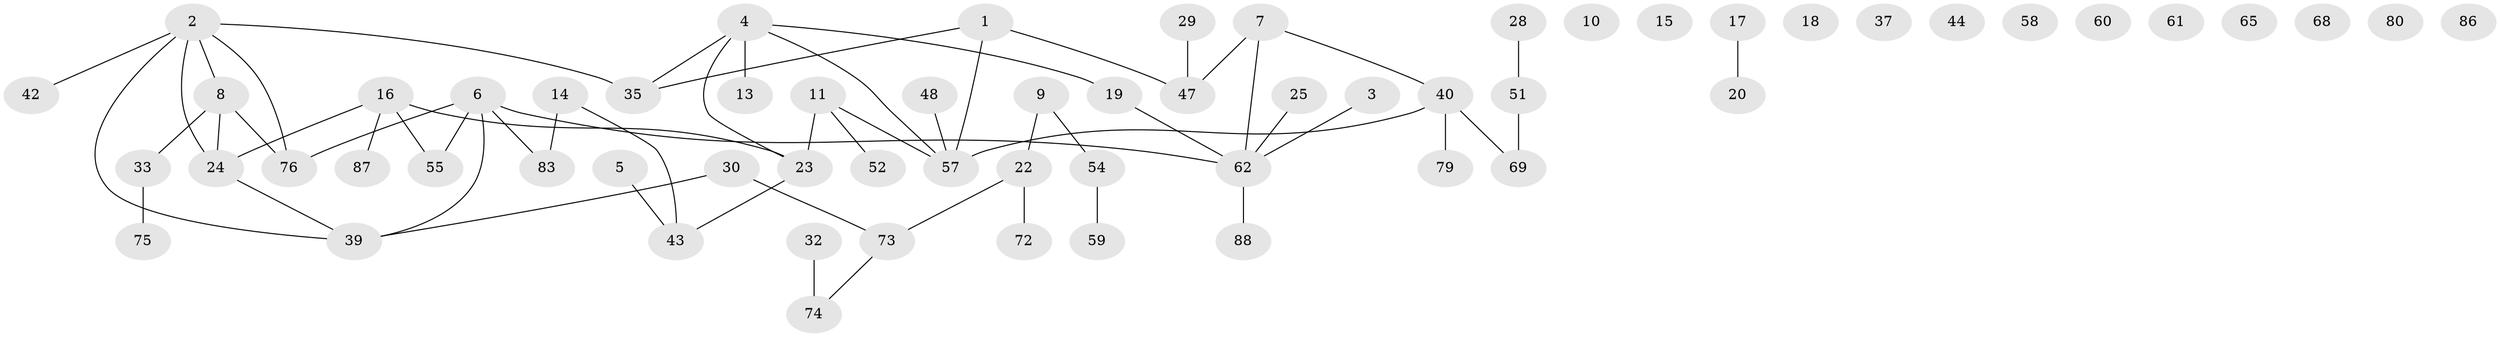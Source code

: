 // original degree distribution, {2: 0.23863636363636365, 3: 0.19318181818181818, 1: 0.2840909090909091, 4: 0.11363636363636363, 0: 0.125, 5: 0.045454545454545456}
// Generated by graph-tools (version 1.1) at 2025/41/03/06/25 10:41:19]
// undirected, 61 vertices, 59 edges
graph export_dot {
graph [start="1"]
  node [color=gray90,style=filled];
  1 [super="+31"];
  2 [super="+34"];
  3;
  4 [super="+27"];
  5;
  6 [super="+63"];
  7 [super="+70"];
  8 [super="+49"];
  9 [super="+21"];
  10;
  11 [super="+12"];
  13;
  14;
  15 [super="+53"];
  16 [super="+26"];
  17 [super="+71"];
  18;
  19 [super="+50"];
  20;
  22 [super="+45"];
  23 [super="+66"];
  24 [super="+36"];
  25;
  28;
  29 [super="+56"];
  30 [super="+46"];
  32 [super="+38"];
  33;
  35;
  37;
  39;
  40 [super="+41"];
  42;
  43 [super="+77"];
  44;
  47 [super="+78"];
  48;
  51 [super="+82"];
  52;
  54;
  55 [super="+84"];
  57 [super="+67"];
  58;
  59 [super="+64"];
  60;
  61;
  62 [super="+81"];
  65;
  68;
  69;
  72;
  73;
  74;
  75;
  76 [super="+85"];
  79;
  80;
  83;
  86;
  87;
  88;
  1 -- 47;
  1 -- 35;
  1 -- 57;
  2 -- 8;
  2 -- 35;
  2 -- 39;
  2 -- 24;
  2 -- 42;
  2 -- 76;
  3 -- 62;
  4 -- 13;
  4 -- 23;
  4 -- 35;
  4 -- 19;
  4 -- 57;
  5 -- 43;
  6 -- 83;
  6 -- 62;
  6 -- 39;
  6 -- 55 [weight=2];
  6 -- 76;
  7 -- 62;
  7 -- 40;
  7 -- 47;
  8 -- 24;
  8 -- 76;
  8 -- 33;
  9 -- 54;
  9 -- 22;
  11 -- 52;
  11 -- 57;
  11 -- 23;
  14 -- 83;
  14 -- 43;
  16 -- 24;
  16 -- 87;
  16 -- 23;
  16 -- 55;
  17 -- 20;
  19 -- 62;
  22 -- 73;
  22 -- 72;
  23 -- 43;
  24 -- 39;
  25 -- 62;
  28 -- 51;
  29 -- 47 [weight=2];
  30 -- 73;
  30 -- 39;
  32 -- 74 [weight=2];
  33 -- 75;
  40 -- 57;
  40 -- 79;
  40 -- 69;
  48 -- 57;
  51 -- 69;
  54 -- 59;
  62 -- 88;
  73 -- 74;
}
